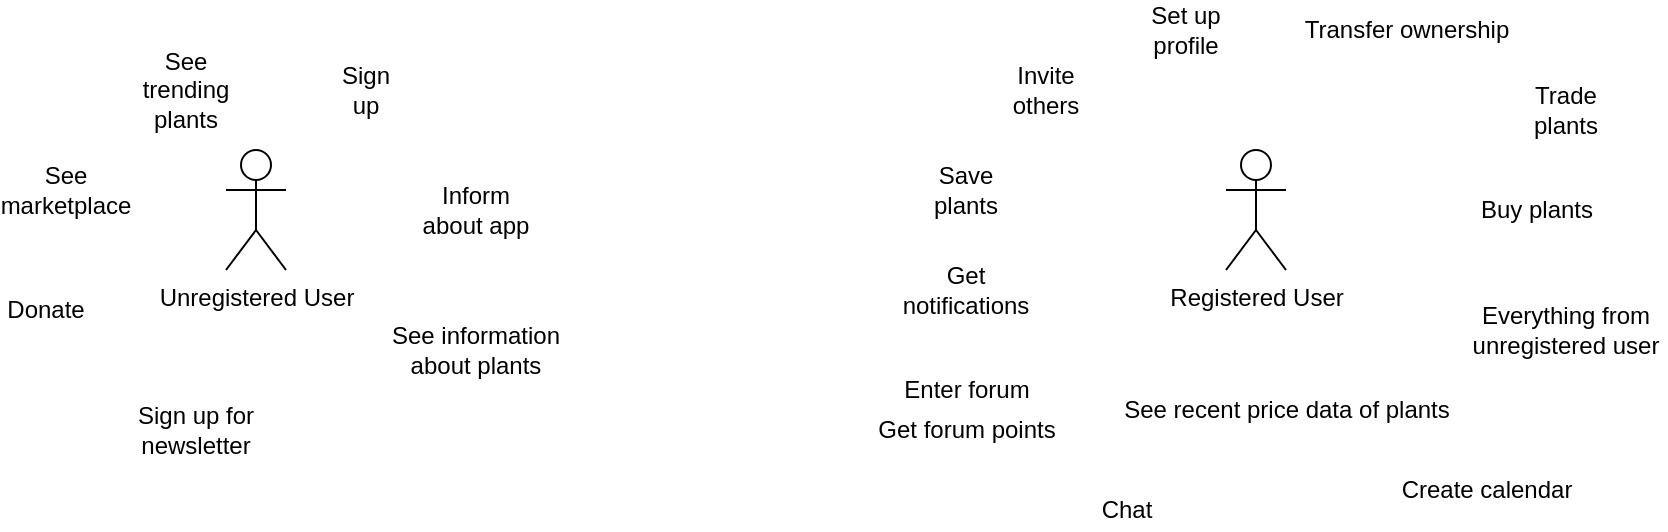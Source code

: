 <mxfile version="13.8.0" type="github">
  <diagram id="VJPvlXThsXL5bL5BLkOt" name="Page-1">
    <mxGraphModel dx="982" dy="540" grid="1" gridSize="10" guides="1" tooltips="1" connect="1" arrows="1" fold="1" page="1" pageScale="1" pageWidth="827" pageHeight="1169" math="0" shadow="0">
      <root>
        <mxCell id="0" />
        <mxCell id="1" parent="0" />
        <mxCell id="yHLwCRsomZXUTcCq3QII-1" value="Unregistered User" style="shape=umlActor;verticalLabelPosition=bottom;verticalAlign=top;html=1;outlineConnect=0;" parent="1" vertex="1">
          <mxGeometry x="160" y="150" width="30" height="60" as="geometry" />
        </mxCell>
        <mxCell id="yHLwCRsomZXUTcCq3QII-6" value="Registered User" style="shape=umlActor;verticalLabelPosition=bottom;verticalAlign=top;html=1;outlineConnect=0;" parent="1" vertex="1">
          <mxGeometry x="660" y="150" width="30" height="60" as="geometry" />
        </mxCell>
        <mxCell id="0tHk-Ynsow2jLnhvVSDn-1" value="&lt;div&gt;Sign up&lt;/div&gt;" style="text;html=1;strokeColor=none;fillColor=none;align=center;verticalAlign=middle;whiteSpace=wrap;rounded=0;" vertex="1" parent="1">
          <mxGeometry x="210" y="110" width="40" height="20" as="geometry" />
        </mxCell>
        <mxCell id="0tHk-Ynsow2jLnhvVSDn-2" value="Inform about app" style="text;html=1;strokeColor=none;fillColor=none;align=center;verticalAlign=middle;whiteSpace=wrap;rounded=0;" vertex="1" parent="1">
          <mxGeometry x="255" y="170" width="60" height="20" as="geometry" />
        </mxCell>
        <mxCell id="0tHk-Ynsow2jLnhvVSDn-4" value="Invite others" style="text;html=1;strokeColor=none;fillColor=none;align=center;verticalAlign=middle;whiteSpace=wrap;rounded=0;" vertex="1" parent="1">
          <mxGeometry x="550" y="110" width="40" height="20" as="geometry" />
        </mxCell>
        <mxCell id="0tHk-Ynsow2jLnhvVSDn-6" value="See information about plants" style="text;html=1;strokeColor=none;fillColor=none;align=center;verticalAlign=middle;whiteSpace=wrap;rounded=0;" vertex="1" parent="1">
          <mxGeometry x="240" y="240" width="90" height="20" as="geometry" />
        </mxCell>
        <mxCell id="0tHk-Ynsow2jLnhvVSDn-7" value="Sign up for newsletter" style="text;html=1;strokeColor=none;fillColor=none;align=center;verticalAlign=middle;whiteSpace=wrap;rounded=0;" vertex="1" parent="1">
          <mxGeometry x="100" y="280" width="90" height="20" as="geometry" />
        </mxCell>
        <mxCell id="0tHk-Ynsow2jLnhvVSDn-8" value="&lt;div&gt;Save plants&lt;/div&gt;" style="text;html=1;strokeColor=none;fillColor=none;align=center;verticalAlign=middle;whiteSpace=wrap;rounded=0;" vertex="1" parent="1">
          <mxGeometry x="510" y="160" width="40" height="20" as="geometry" />
        </mxCell>
        <mxCell id="0tHk-Ynsow2jLnhvVSDn-9" value="See trending plants" style="text;html=1;strokeColor=none;fillColor=none;align=center;verticalAlign=middle;whiteSpace=wrap;rounded=0;" vertex="1" parent="1">
          <mxGeometry x="120" y="110" width="40" height="20" as="geometry" />
        </mxCell>
        <mxCell id="0tHk-Ynsow2jLnhvVSDn-10" value="&lt;div&gt;See marketplace&lt;/div&gt;" style="text;html=1;strokeColor=none;fillColor=none;align=center;verticalAlign=middle;whiteSpace=wrap;rounded=0;" vertex="1" parent="1">
          <mxGeometry x="60" y="160" width="40" height="20" as="geometry" />
        </mxCell>
        <mxCell id="0tHk-Ynsow2jLnhvVSDn-11" value="Get notifications" style="text;html=1;strokeColor=none;fillColor=none;align=center;verticalAlign=middle;whiteSpace=wrap;rounded=0;" vertex="1" parent="1">
          <mxGeometry x="500" y="210" width="60" height="20" as="geometry" />
        </mxCell>
        <mxCell id="0tHk-Ynsow2jLnhvVSDn-12" value="Set up profile" style="text;html=1;strokeColor=none;fillColor=none;align=center;verticalAlign=middle;whiteSpace=wrap;rounded=0;" vertex="1" parent="1">
          <mxGeometry x="620" y="80" width="40" height="20" as="geometry" />
        </mxCell>
        <mxCell id="0tHk-Ynsow2jLnhvVSDn-13" value="Trade plants" style="text;html=1;strokeColor=none;fillColor=none;align=center;verticalAlign=middle;whiteSpace=wrap;rounded=0;" vertex="1" parent="1">
          <mxGeometry x="810" y="120" width="40" height="20" as="geometry" />
        </mxCell>
        <mxCell id="0tHk-Ynsow2jLnhvVSDn-14" value="Everything from unregistered user" style="text;html=1;strokeColor=none;fillColor=none;align=center;verticalAlign=middle;whiteSpace=wrap;rounded=0;" vertex="1" parent="1">
          <mxGeometry x="780" y="230" width="100" height="20" as="geometry" />
        </mxCell>
        <mxCell id="0tHk-Ynsow2jLnhvVSDn-15" value="Donate" style="text;html=1;strokeColor=none;fillColor=none;align=center;verticalAlign=middle;whiteSpace=wrap;rounded=0;" vertex="1" parent="1">
          <mxGeometry x="50" y="220" width="40" height="20" as="geometry" />
        </mxCell>
        <mxCell id="0tHk-Ynsow2jLnhvVSDn-16" value="&lt;div&gt;Buy plants&lt;/div&gt;" style="text;html=1;align=center;verticalAlign=middle;resizable=0;points=[];autosize=1;" vertex="1" parent="1">
          <mxGeometry x="780" y="170" width="70" height="20" as="geometry" />
        </mxCell>
        <mxCell id="0tHk-Ynsow2jLnhvVSDn-17" value="Enter forum" style="text;html=1;align=center;verticalAlign=middle;resizable=0;points=[];autosize=1;" vertex="1" parent="1">
          <mxGeometry x="490" y="260" width="80" height="20" as="geometry" />
        </mxCell>
        <mxCell id="0tHk-Ynsow2jLnhvVSDn-18" value="Chat" style="text;html=1;align=center;verticalAlign=middle;resizable=0;points=[];autosize=1;" vertex="1" parent="1">
          <mxGeometry x="590" y="320" width="40" height="20" as="geometry" />
        </mxCell>
        <mxCell id="0tHk-Ynsow2jLnhvVSDn-19" value="See recent price data of plants" style="text;html=1;align=center;verticalAlign=middle;resizable=0;points=[];autosize=1;" vertex="1" parent="1">
          <mxGeometry x="600" y="270" width="180" height="20" as="geometry" />
        </mxCell>
        <mxCell id="0tHk-Ynsow2jLnhvVSDn-20" value="Transfer ownership" style="text;html=1;align=center;verticalAlign=middle;resizable=0;points=[];autosize=1;" vertex="1" parent="1">
          <mxGeometry x="690" y="80" width="120" height="20" as="geometry" />
        </mxCell>
        <mxCell id="0tHk-Ynsow2jLnhvVSDn-21" value="Create calendar" style="text;html=1;align=center;verticalAlign=middle;resizable=0;points=[];autosize=1;" vertex="1" parent="1">
          <mxGeometry x="740" y="310" width="100" height="20" as="geometry" />
        </mxCell>
        <mxCell id="0tHk-Ynsow2jLnhvVSDn-24" value="Get forum points" style="text;html=1;align=center;verticalAlign=middle;resizable=0;points=[];autosize=1;" vertex="1" parent="1">
          <mxGeometry x="475" y="280" width="110" height="20" as="geometry" />
        </mxCell>
      </root>
    </mxGraphModel>
  </diagram>
</mxfile>
